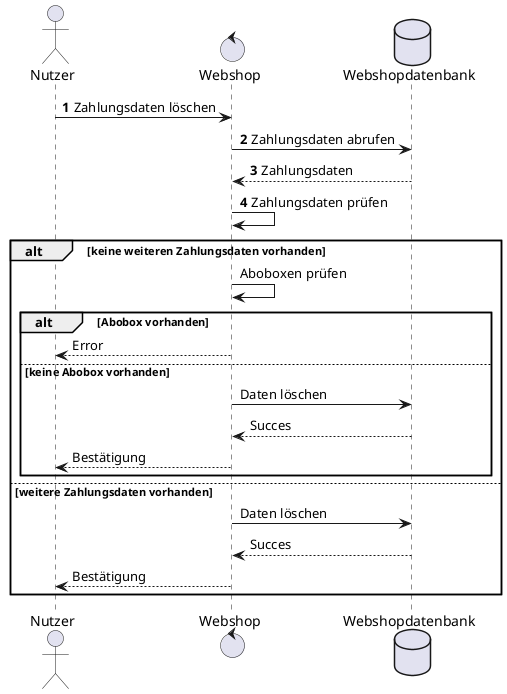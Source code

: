 @startuml zahlungsdaten_hinzufuegen

    actor Nutzer
    control Webshop
    database Webshopdatenbank

    skinparam responseMessageBelowArrow true
    autonumber
    Nutzer -> Webshop : Zahlungsdaten löschen
    Webshop -> Webshopdatenbank : Zahlungsdaten abrufen
    Webshopdatenbank --> Webshop : Zahlungsdaten
    Webshop -> Webshop : Zahlungsdaten prüfen
    alt keine weiteren Zahlungsdaten vorhanden
    autonumber stop
        Webshop -> Webshop : Aboboxen prüfen
        alt Abobox vorhanden
            Webshop --> Nutzer : Error
        else keine Abobox vorhanden
            Webshop -> Webshopdatenbank : Daten löschen
            Webshopdatenbank --> Webshop : Succes 
            Webshop --> Nutzer : Bestätigung
        end
    else weitere Zahlungsdaten vorhanden
        Webshop -> Webshopdatenbank : Daten löschen
        Webshopdatenbank --> Webshop : Succes 
        Webshop --> Nutzer : Bestätigung
    end

@enduml